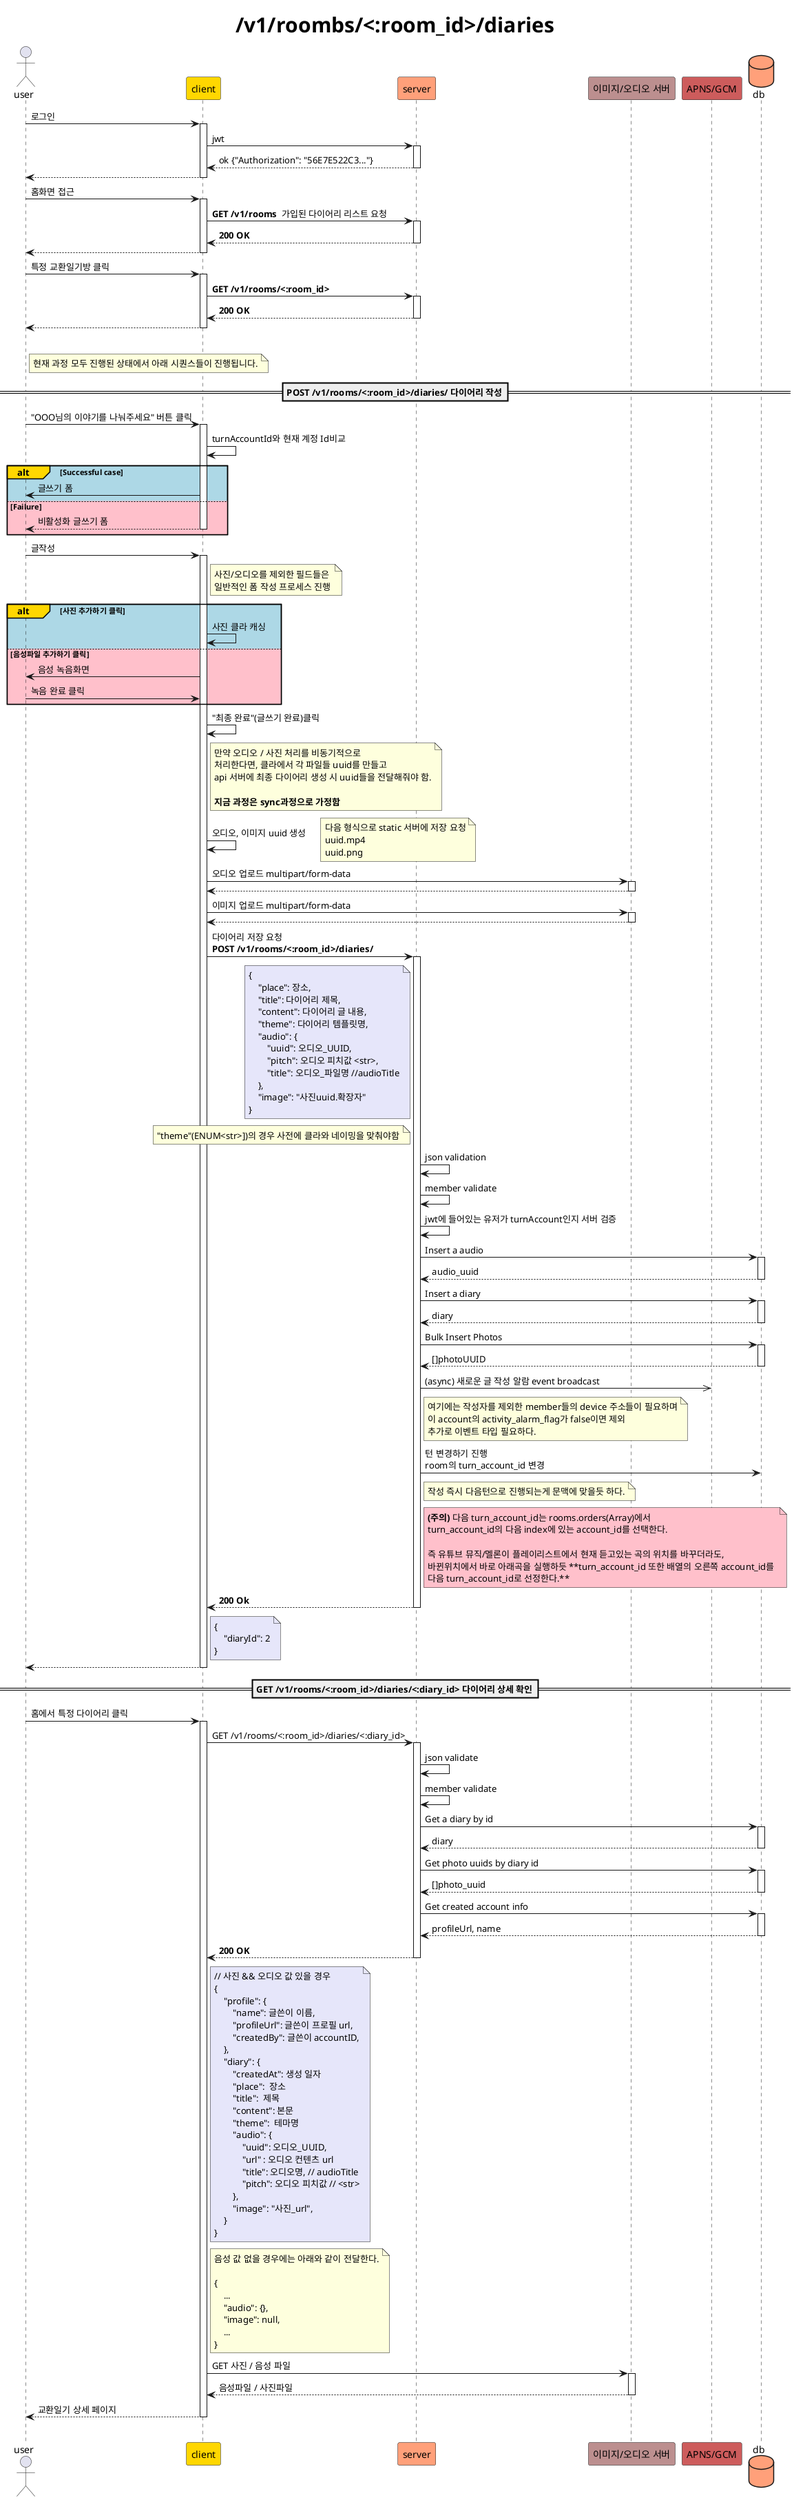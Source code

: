 @startuml

' client
Actor user
Participant client #Gold

' api
Participant "server" as api #LightSalmon
Participant "이미지/오디오 서버" as static #RosyBrown
Participant "APNS/GCM" as tms #IndianRed
database "db" as db #LightSalmon

' title
title <font size=30>/v1/roombs/<:room_id>/diaries</font>

' prerequisites
user -> client++ : 로그인
client -> api++ : jwt
return ok {"Authorization": "56E7E522C3..."}
return
user -> client++ : 홈화면 접근
client -> api++ : **GET /v1/rooms**  가입된 다이어리 리스트 요청
return **200 OK**
return 
user -> client++ : 특정 교환일기방 클릭
client -> api++ : **GET /v1/rooms/<:room_id>**
return **200 OK**
return
|||

note right of user
현재 과정 모두 진행된 상태에서 아래 시퀀스들이 진행됩니다.
endnote

== POST /v1/rooms/<:room_id>/diaries/ 다이어리 작성==
' 1. 클라 현재 턴 유저 여부 확인 (클라에서 turnAccountId)
' 2. 서버 동일 로직
user -> client++ : "OOO님의 이야기를 나눠주세요" 버튼 클릭
client -> client: turnAccountId와 현재 계정 Id비교
alt#Gold #LightBlue Successful case
    client -> user: 글쓰기 폼 
else #Pink Failure
    return 비활성화 글쓰기 폼
end
user -> client++: 글작성
note right of client
사진/오디오를 제외한 필드들은 
일반적인 폼 작성 프로세스 진행
endnote
alt#Gold #LightBlue 사진 추가하기 클릭
    client -> client: 사진 클라 캐싱
else #Pink 음성파일 추가하기 클릭
    client -> user: 음성 녹음화면
    user -> client: 녹음 완료 클릭
end
client -> client: "최종 완료"(글쓰기 완료)클릭
note right of client
만약 오디오 / 사진 처리를 비동기적으로
처리한다면, 클라에서 각 파일들 uuid를 만들고
api 서버에 최종 다이어리 생성 시 uuid들을 전달해줘야 함.

**지금 과정은 sync과정으로 가정함**
endnote
client -> client: 오디오, 이미지 uuid 생성
note right
다음 형식으로 static 서버에 저장 요청
uuid.mp4 
uuid.png
endnote
client -> static++: 오디오 업로드 multipart/form-data
return 
client -> static++: 이미지 업로드 multipart/form-data
return
client -> api++:  다이어리 저장 요청\
\n**POST /v1/rooms/<:room_id>/diaries/**

note left of api #Lavender
{
    "place": 장소,
    "title": 다이어리 제목,
    "content": 다이어리 글 내용,
    "theme": 다이어리 템플릿명,
    "audio": {
        "uuid": 오디오_UUID,
        "pitch": 오디오 피치값 <str>, 
        "title": 오디오_파일명 //audioTitle
    },
    "image": "사진uuid.확장자"
}
endnote
note left of api
"theme"(ENUM<str>])의 경우 사전에 클라와 네이밍을 맞춰야함
endnote
api -> api: json validation
api -> api: member validate
api -> api: jwt에 들어있는 유저가 turnAccount인지 서버 검증
api -> db++: Insert a audio
return audio_uuid
api -> db++: Insert a diary
return diary
api -> db++: Bulk Insert Photos
return []photoUUID
api ->> tms: (async) 새로운 글 작성 알람 event broadcast
note right of api
여기에는 작성자를 제외한 member들의 device 주소들이 필요하며
이 account의 activity_alarm_flag가 false이면 제외
추가로 이벤트 타입 필요하다.
endnote
api -> db: 턴 변경하기 진행\
\nroom의 turn_account_id 변경

note right of api
작성 즉시 다음턴으로 진행되는게 문맥에 맞을듯 하다.
endnote
note right of api #Pink
**(주의)** 다음 turn_account_id는 rooms.orders(Array)에서
turn_account_id의 다음 index에 있는 account_id를 선택한다.

즉 유튜브 뮤직/멜론이 플레이리스트에서 현재 듣고있는 곡의 위치를 바꾸더라도,
바뀐위치에서 바로 아래곡을 실행하듯 **turn_account_id 또한 배열의 오른쪽 account_id를 
다음 turn_account_id로 선정한다.**
endnote

return **200 Ok**
note right of client #Lavender
{
    "diaryId": 2
}
endnote
return
== GET /v1/rooms/<:room_id>/diaries/<:diary_id> 다이어리 상세 확인==
user -> client++ : 홈에서 특정 다이어리 클릭
client -> api++: GET /v1/rooms/<:room_id>/diaries/<:diary_id>
api -> api: json validate
api -> api: member validate
api -> db++: Get a diary by id
return diary
api -> db++: Get photo uuids by diary id
return []photo_uuid
api -> db++: Get created account info
return profileUrl, name
return **200 OK**
note right of client #Lavender
// 사진 && 오디오 값 있을 경우
{
    "profile": {
        "name": 글쓴이 이름,
        "profileUrl": 글쓴이 프로필 url,
        "createdBy": 글쓴이 accountID,
    },
    "diary": {
        "createdAt": 생성 일자
        "place":  장소
        "title":  제목
        "content": 본문
        "theme":  테마명
        "audio": {
            "uuid": 오디오_UUID,
            "url" : 오디오 컨텐츠 url 
            "title": 오디오명, // audioTitle
            "pitch": 오디오 피치값 // <str>
        },
        "image": "사진_url",
    }
}
endnote
note right of client
음성 값 없을 경우에는 아래와 같이 전달한다.

{
    ...
    "audio": {},
    "image": null,
    ...
}
endnote
client -> static++: GET 사진 / 음성 파일 
return 음성파일 / 사진파일
return 교환일기 상세 페이지

||20||
@enduml
